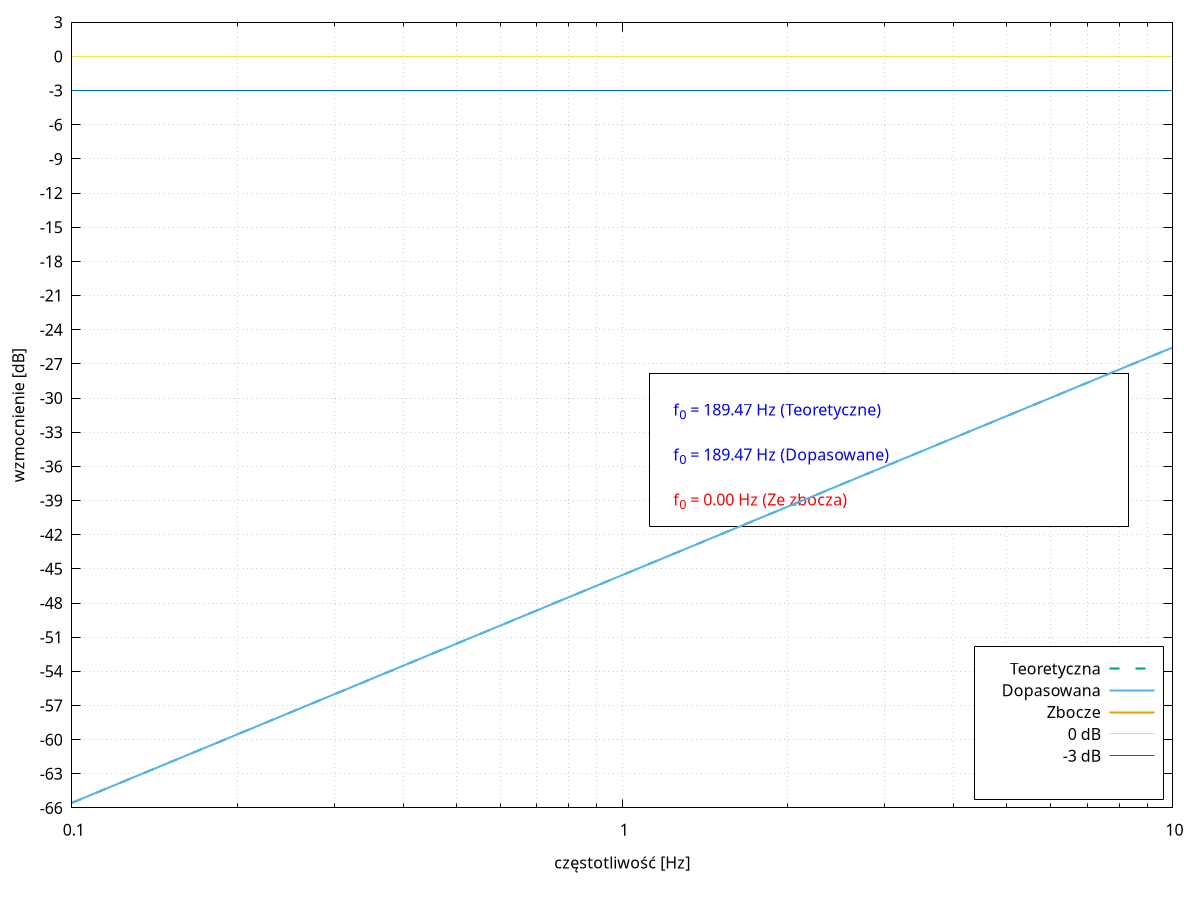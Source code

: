 #!/usr/bin/gnuplot

# Wartości do modyfikacji

R = 5.6e3               # rezystancja w Ohm zmierzona
C = 0.15e-6             # pojemność w F zmierzona

f_fit_range_hight_corr = 10 # dodatkowe przesunięcie dla fitowania zbocza

# Stałe
data_file = "dane_gp.txt"
tau = R * C             # oczekiwana zmierzona
cut_off_db = -3         # wartość wzmocnienia w dB dla której szukamy częst. granicznej

# Właściwy program, można edytować w razie potrzeb
set key right bottom box height 1   # położenie legendy na wykresach
set log x               # oś X logarytmiczna

set yrange [:3]         # dla wykresów charakterystyki, ograniczenie górne na 3 dB
set ytics 3             # dla wygody ustawmy, aby oś Y miała główne punkty co 3 dB
set grid xtics mxtics ytics # ustawienia siatki

dB(x) = 20*log10(x)     # równanie na wyliczenie wzmonienia w dB

# Liczenie krzywej teoretycznej
T_th(x) = 1.0/sqrt(1.0+1.0/(2.0*x*pi*tau)**2)

# Dopasowanie krzywych teoretycznych do danych.
# Dopasowanie robimy dla wartości zmierzonych bo są rzeczywiste.
tau_fit = tau

T_fit(x) = 1.0/sqrt(1.0+1.0/(2.0*x*pi*tau_fit)**2)

#   funkcja  plik z danymi   kolumny     zmienne do fitowania
fit T_fit(x) data_file using 1:2     via tau_fit

# Częstotliwości graniczne
f_g_th = 1/(2*pi*tau)               # teoretyczne zmierzone
f_g_fit = 1/(2*pi*tau_fit)          # teoretyczne dopasowane do zmierzonych

# Dopasowanie zbocza filtra - określa nachylenie krzywej, wyrażone w dB/Hz
# Parametry zbocza
a = 20                              # opisuje nachylenie zbocza w dB/Hz
b = f_g_th                          # opisuje przesunięcie krzywej w domenie f

f_slope(x) = a*log10(x) + b         # funkcja opisująca zbocze
f_inv_slope(k) = 10**((k-b)/a)      # funkcja odwrotna do zbocza

fit [:f_g_fit-f_fit_range_hight_corr] f_slope(x) data_file using 1:(dB($2)) via b

f_g_sl = f_inv_slope(0)             # częstotliwość graniczna ze zbocza

# Etykiety z wyznaczonymi wartościami
label_f_g_th = sprintf("f_0 = %.2f Hz (Teoretyczne)", f_g_th)
label_f_g_fit = sprintf("f_0 = %.2f Hz (Dopasowane)", f_g_fit)
label_f_g_sl = sprintf("f_0 = %.2f Hz (Ze zbocza)", f_inv_slope(0))

print label_f_g_th
print label_f_g_fit
print label_f_g_sl

# Wykres w domenie f
set term qt 0

set xlabel "częstotliwość_{} [Hz]"
set ylabel "wzmocnienie [dB]"

# Rysowanie kółek w miejscach wyznaczonych częstotliwości dla K = -3 dB
set object 1 circle at first f_g_fit,-3 radius char 0.5 fs empty border lc rgb '#0000ff' lw 2

# Rysowanie kółek w miejscach wyznaczonych przez zbocze dla K = 0 dB
set object 2 circle at first f_g_sl,0 radius char 0.5 fs empty border lc rgb '#ff0000' lw 2

text_x_pos = 0.561
text_y_pos = 0.5
box_x_offset = 0.18
set object 5 rect at screen text_x_pos+box_x_offset,text_y_pos size screen 0.40,0.17 lt 2

set label 11 at screen text_x_pos, screen text_y_pos+0.045 label_f_g_th tc rgb '#0000ff'
set label 12 at screen text_x_pos, screen text_y_pos-0.005 label_f_g_fit tc rgb '#0000ff'
set label 13 at screen text_x_pos, screen text_y_pos-0.055 label_f_g_sl tc rgb '#ff0000'

plot \
    data_file using 1:(dB($2)) pt 7 t "Dane pomiarowe", \
    dB(T_th(x)) lw 2 dt 2 t "Teoretyczna", \
    dB(T_fit(x)) lw 2 t "Dopasowana", \
    f_slope(x) lw 2 t "Zbocze", \
     0 t "0 dB", \
    -3 t "-3 dB"

set terminal png size 600,600
set output "plot_gp_K_frequency.png"

replot

# pause -1

unset object 1
unset object 2

# Wykres w domenie f/f_0
set term qt 1

set xlabel "f/f_0"
set ylabel "wzmocnienie [dB]"

# Rysowanie kółek w miejscach wyznaczonych częstotliwości dla K = -3 dB
set object 1 circle at first f_g_fit/f_g_fit,-3 radius char 0.5 fs empty border lc rgb '#0000ff' lw 2

# Rysowanie kółek w miejscach wyznaczonych przez zbocze dla K = 0 dB
set object 2 circle at first f_g_sl/f_g_fit,0 radius char 0.5 fs empty border lc rgb '#ff0000' lw 2

plot \
    data_file using ($1/f_g_fit):(dB($2)) pt 7 t "Dane pomiarowe", \
    dB(T_th(x*f_g_th)) lw 2 dt 2 t "Teoretyczna", \
    dB(T_fit(x*f_g_fit)) lw 2 t "Dopasowana", \
    f_slope(x*f_g_fit) lw 2 t "Zbocze", \
     0 t "0 dB", \
    -3 t "-3 dB"

set terminal png size 600,600
set output "plot_gp_K_relative.png"

replot

# pause -1

# Wykres przesunięcia fazowego w domenie f/f_0
set term qt 3

unset object 1
unset object 2
unset object 5

unset label 11
unset label 12
unset label 13

ymax = 95
ymin = -5
FACTOR=pi/180  # zamiana ze stopni na radiany

set yrange [ymin:ymax]
set ytics 15
set mytics 3

set y2range [ymin*FACTOR:ymax*FACTOR]
set y2tics ("π/2" -pi/2, "π/4" -pi/4, "0" 0, "π/4" pi/4, "π/2" pi/2)

set key right top       # położenie legendy na wykresach

set xlabel "f/f_0"
set ylabel "przesunięcie fazowe [degree]"
set y2label "przesunięcie fazowe [rad]"

f_phase_shift(x) = pi/2 - atan(x)

plot \
    data_file using ($1/f_g_fit):3 pt 7 t "Dane pomiarowe", \
    f_phase_shift(x) / FACTOR t "Krzywa teoretyczna"

set terminal png size 800,600
set output "plot_gp_dPhi_relative.png"

replot

# pause -1
